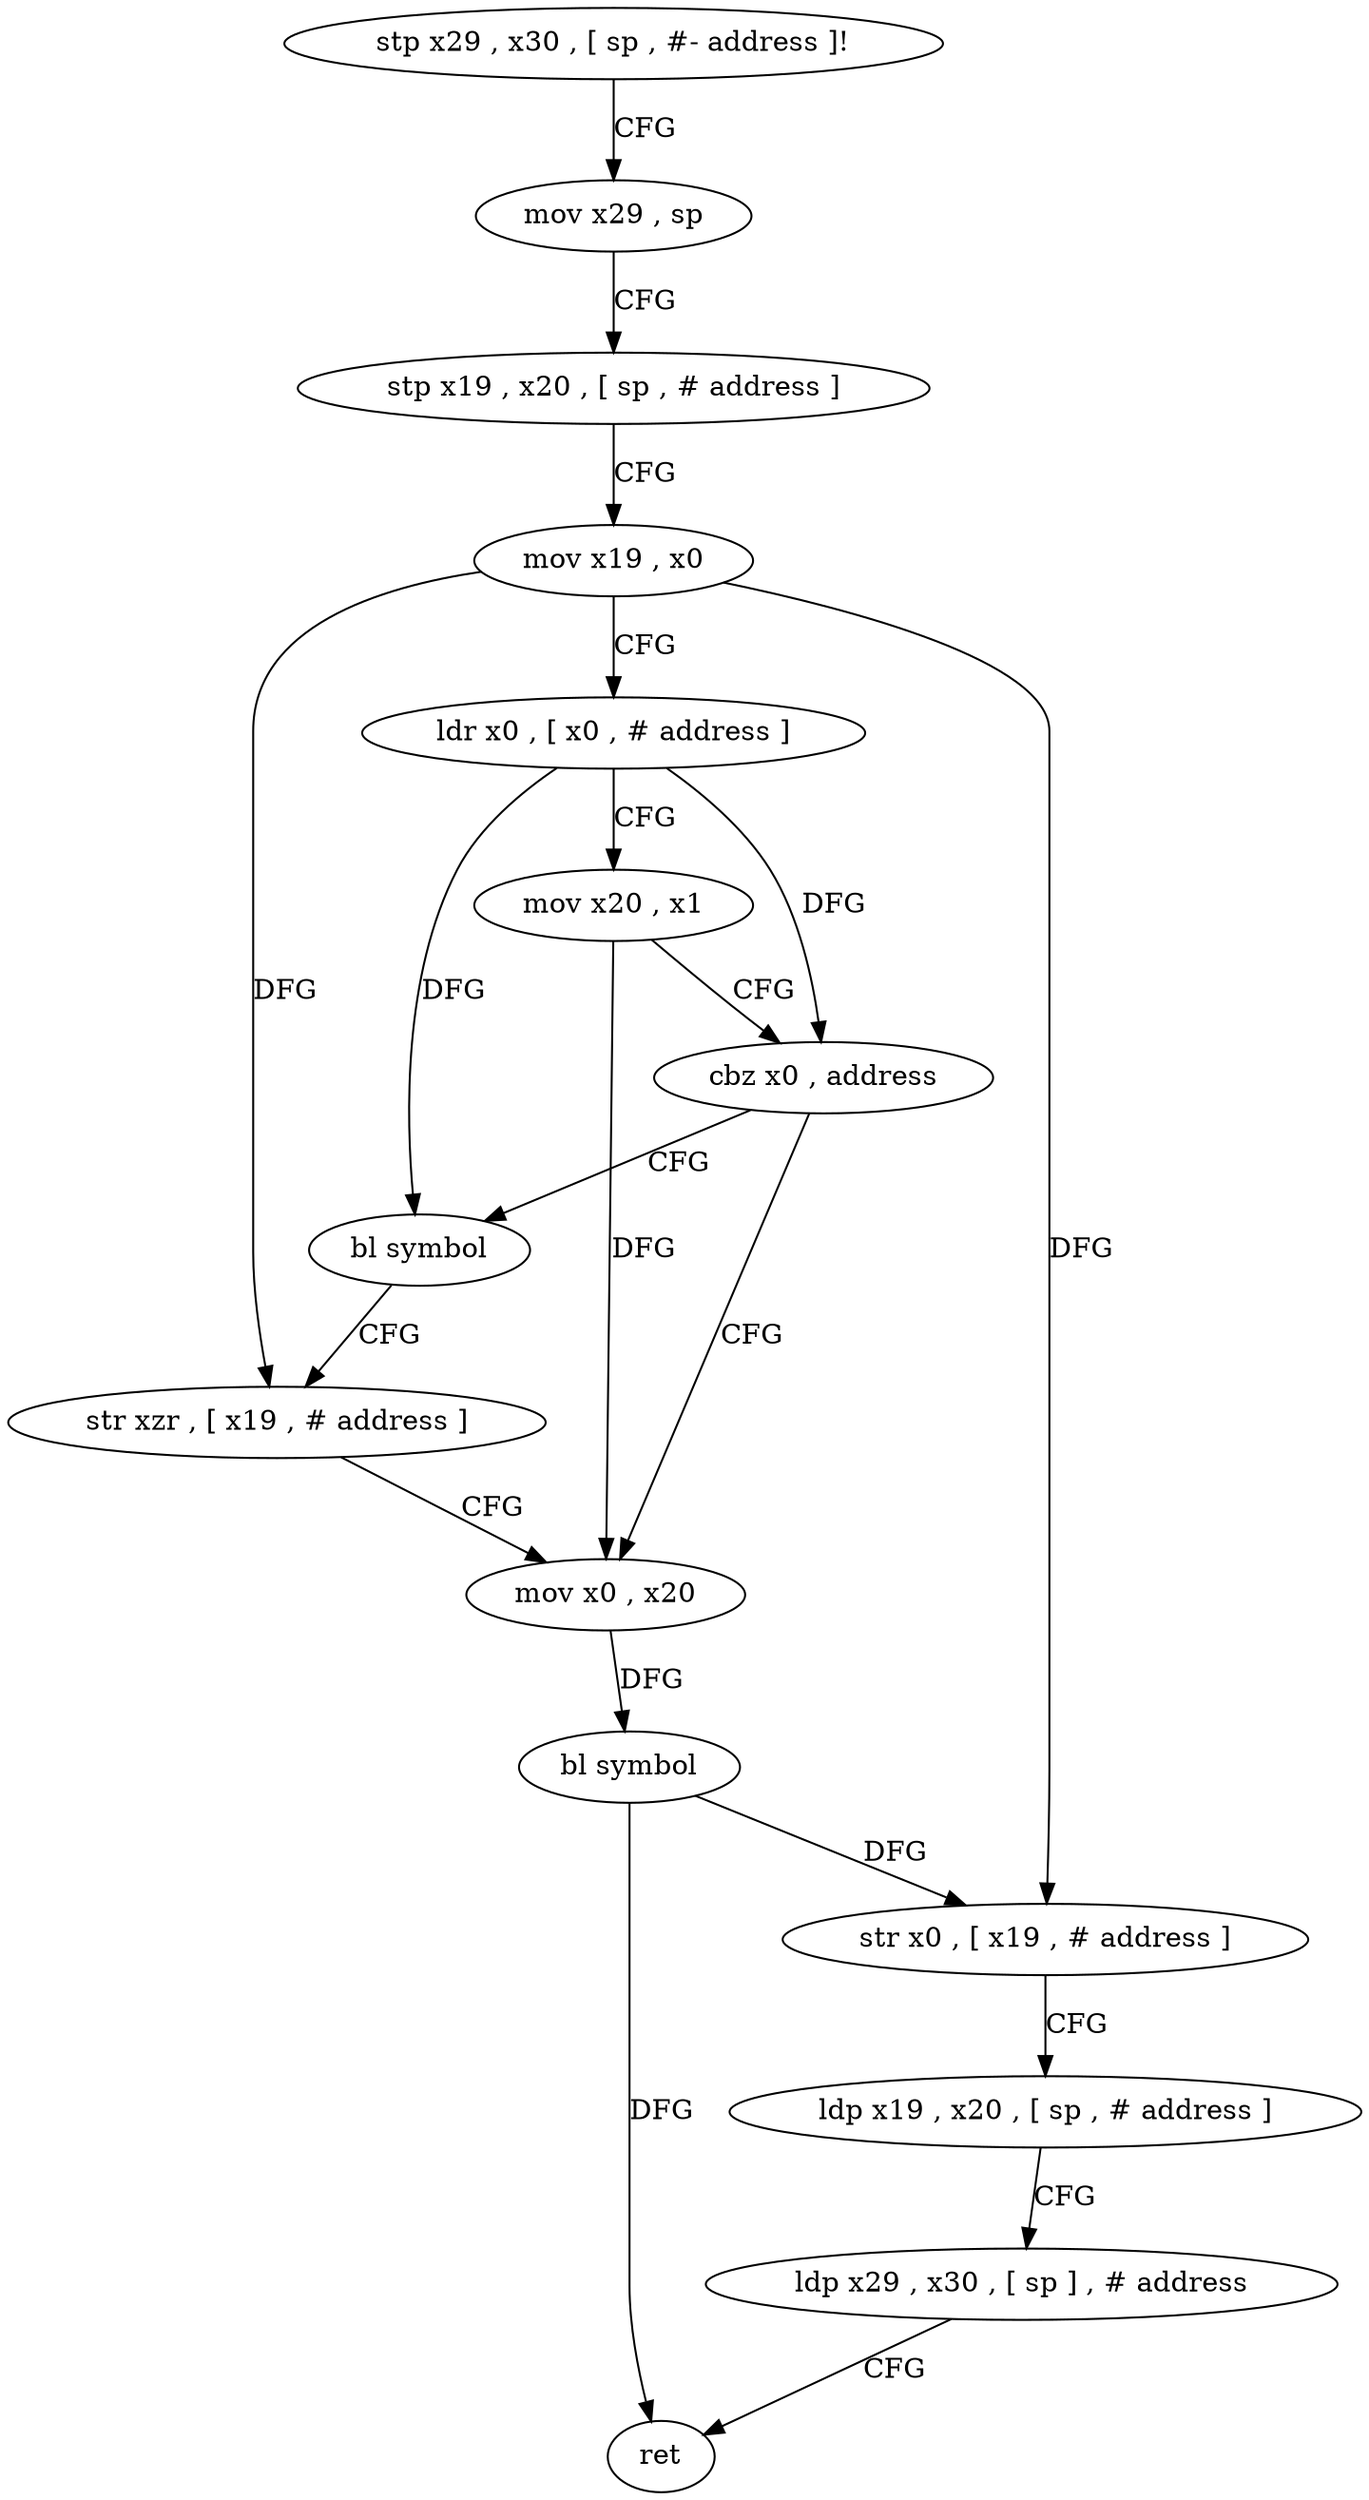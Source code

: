 digraph "func" {
"87040" [label = "stp x29 , x30 , [ sp , #- address ]!" ]
"87044" [label = "mov x29 , sp" ]
"87048" [label = "stp x19 , x20 , [ sp , # address ]" ]
"87052" [label = "mov x19 , x0" ]
"87056" [label = "ldr x0 , [ x0 , # address ]" ]
"87060" [label = "mov x20 , x1" ]
"87064" [label = "cbz x0 , address" ]
"87076" [label = "mov x0 , x20" ]
"87068" [label = "bl symbol" ]
"87080" [label = "bl symbol" ]
"87084" [label = "str x0 , [ x19 , # address ]" ]
"87088" [label = "ldp x19 , x20 , [ sp , # address ]" ]
"87092" [label = "ldp x29 , x30 , [ sp ] , # address" ]
"87096" [label = "ret" ]
"87072" [label = "str xzr , [ x19 , # address ]" ]
"87040" -> "87044" [ label = "CFG" ]
"87044" -> "87048" [ label = "CFG" ]
"87048" -> "87052" [ label = "CFG" ]
"87052" -> "87056" [ label = "CFG" ]
"87052" -> "87084" [ label = "DFG" ]
"87052" -> "87072" [ label = "DFG" ]
"87056" -> "87060" [ label = "CFG" ]
"87056" -> "87064" [ label = "DFG" ]
"87056" -> "87068" [ label = "DFG" ]
"87060" -> "87064" [ label = "CFG" ]
"87060" -> "87076" [ label = "DFG" ]
"87064" -> "87076" [ label = "CFG" ]
"87064" -> "87068" [ label = "CFG" ]
"87076" -> "87080" [ label = "DFG" ]
"87068" -> "87072" [ label = "CFG" ]
"87080" -> "87084" [ label = "DFG" ]
"87080" -> "87096" [ label = "DFG" ]
"87084" -> "87088" [ label = "CFG" ]
"87088" -> "87092" [ label = "CFG" ]
"87092" -> "87096" [ label = "CFG" ]
"87072" -> "87076" [ label = "CFG" ]
}
